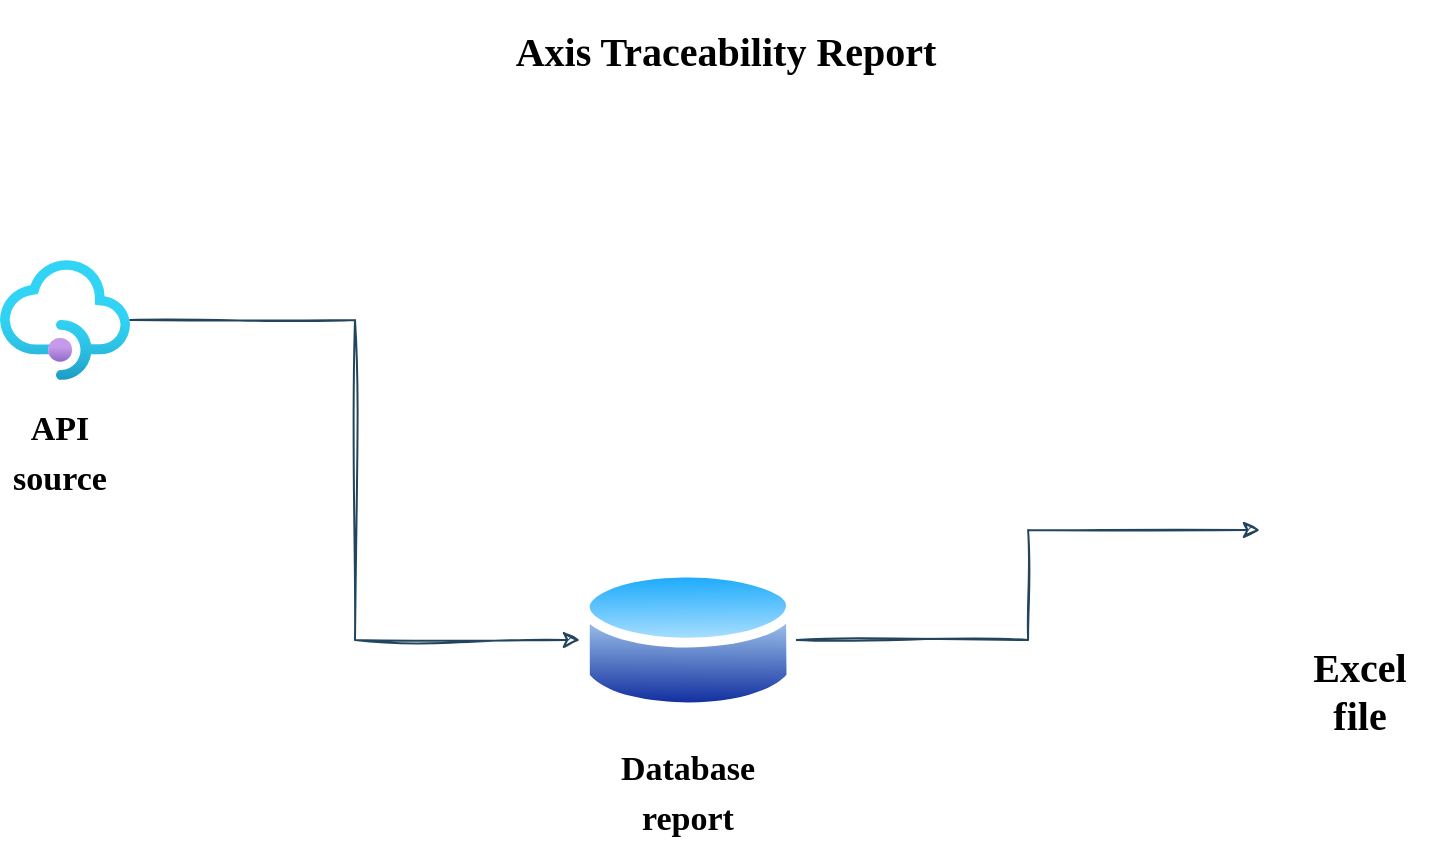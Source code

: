 <mxfile version="21.6.3" type="github">
  <diagram name="Page-1" id="r3Fe4b_1P8iB-DJXWclb">
    <mxGraphModel dx="1379" dy="916" grid="0" gridSize="10" guides="1" tooltips="1" connect="1" arrows="1" fold="1" page="1" pageScale="1" pageWidth="850" pageHeight="1100" math="0" shadow="0">
      <root>
        <mxCell id="0" />
        <mxCell id="1" parent="0" />
        <mxCell id="OXDY-0PkI7RPMnWj0PnV-1" value="&lt;b&gt;&lt;font style=&quot;font-size: 17px;&quot;&gt;Axis Traceability Report&lt;/font&gt;&lt;/b&gt;" style="text;html=1;strokeColor=none;fillColor=none;align=center;verticalAlign=middle;whiteSpace=wrap;rounded=0;labelBackgroundColor=none;fontColor=#FFFFFF;sketch=1;curveFitting=1;jiggle=2;" vertex="1" parent="1">
          <mxGeometry x="305" y="50" width="240" height="40" as="geometry" />
        </mxCell>
        <mxCell id="OXDY-0PkI7RPMnWj0PnV-3" style="edgeStyle=orthogonalEdgeStyle;rounded=0;orthogonalLoop=1;jettySize=auto;html=1;entryX=0;entryY=0.5;entryDx=0;entryDy=0;labelBackgroundColor=none;fontColor=default;strokeColor=#23445D;sketch=1;curveFitting=1;jiggle=2;" edge="1" parent="1" source="OXDY-0PkI7RPMnWj0PnV-2" target="OXDY-0PkI7RPMnWj0PnV-4">
          <mxGeometry relative="1" as="geometry">
            <mxPoint x="290" y="200" as="targetPoint" />
          </mxGeometry>
        </mxCell>
        <mxCell id="OXDY-0PkI7RPMnWj0PnV-2" value="API" style="image;aspect=fixed;html=1;points=[];align=center;fontSize=12;image=img/lib/azure2/integration/API_Management_Services.svg;labelBackgroundColor=none;fillColor=#182E3E;strokeColor=#FFFFFF;fontColor=#FFFFFF;sketch=1;curveFitting=1;jiggle=2;" vertex="1" parent="1">
          <mxGeometry x="70" y="170" width="65" height="60" as="geometry" />
        </mxCell>
        <mxCell id="OXDY-0PkI7RPMnWj0PnV-5" style="edgeStyle=orthogonalEdgeStyle;rounded=0;orthogonalLoop=1;jettySize=auto;html=1;entryX=0;entryY=0.5;entryDx=0;entryDy=0;labelBackgroundColor=none;fontColor=default;strokeColor=#23445D;sketch=1;curveFitting=1;jiggle=2;" edge="1" parent="1" source="OXDY-0PkI7RPMnWj0PnV-4" target="OXDY-0PkI7RPMnWj0PnV-7">
          <mxGeometry relative="1" as="geometry">
            <mxPoint x="660" y="320" as="targetPoint" />
          </mxGeometry>
        </mxCell>
        <mxCell id="OXDY-0PkI7RPMnWj0PnV-4" value="DATA BASE REPORT" style="image;aspect=fixed;perimeter=ellipsePerimeter;html=1;align=center;shadow=0;dashed=0;spacingTop=3;image=img/lib/active_directory/database.svg;labelBackgroundColor=none;fillColor=#182E3E;strokeColor=#FFFFFF;fontColor=#FFFFFF;sketch=1;curveFitting=1;jiggle=2;" vertex="1" parent="1">
          <mxGeometry x="360" y="320" width="108.11" height="80" as="geometry" />
        </mxCell>
        <mxCell id="OXDY-0PkI7RPMnWj0PnV-7" value="" style="shape=image;html=1;verticalAlign=top;verticalLabelPosition=bottom;labelBackgroundColor=none;imageAspect=0;aspect=fixed;image=https://cdn3.iconfinder.com/data/icons/document-icons-2/30/647702-excel-128.png;fillColor=#182E3E;strokeColor=#FFFFFF;fontColor=#FFFFFF;sketch=1;curveFitting=1;jiggle=2;" vertex="1" parent="1">
          <mxGeometry x="700" y="260" width="90" height="90" as="geometry" />
        </mxCell>
        <mxCell id="OXDY-0PkI7RPMnWj0PnV-10" value="Axis Traceability Report" style="text;html=1;strokeColor=none;fillColor=none;align=center;verticalAlign=middle;whiteSpace=wrap;rounded=0;fontSize=20;fontFamily=Architects Daughter;fontStyle=1" vertex="1" parent="1">
          <mxGeometry x="310" y="40" width="245.94" height="50" as="geometry" />
        </mxCell>
        <mxCell id="OXDY-0PkI7RPMnWj0PnV-13" value="&lt;b&gt;&lt;font style=&quot;font-size: 17px;&quot;&gt;API source&lt;/font&gt;&lt;/b&gt;" style="text;html=1;strokeColor=none;fillColor=none;align=center;verticalAlign=middle;whiteSpace=wrap;rounded=0;fontSize=20;fontFamily=Architects Daughter;" vertex="1" parent="1">
          <mxGeometry x="70" y="250" width="60" height="30" as="geometry" />
        </mxCell>
        <mxCell id="OXDY-0PkI7RPMnWj0PnV-14" value="&lt;b&gt;&lt;font style=&quot;font-size: 17px;&quot;&gt;Database&lt;br&gt;report&lt;br&gt;&lt;/font&gt;&lt;/b&gt;" style="text;html=1;strokeColor=none;fillColor=none;align=center;verticalAlign=middle;whiteSpace=wrap;rounded=0;fontSize=20;fontFamily=Architects Daughter;" vertex="1" parent="1">
          <mxGeometry x="384.06" y="420" width="60" height="30" as="geometry" />
        </mxCell>
        <mxCell id="OXDY-0PkI7RPMnWj0PnV-15" value="&lt;b&gt;Excel file&lt;/b&gt;" style="text;html=1;strokeColor=none;fillColor=none;align=center;verticalAlign=middle;whiteSpace=wrap;rounded=0;fontSize=20;fontFamily=Architects Daughter;" vertex="1" parent="1">
          <mxGeometry x="720" y="370" width="60" height="30" as="geometry" />
        </mxCell>
      </root>
    </mxGraphModel>
  </diagram>
</mxfile>
